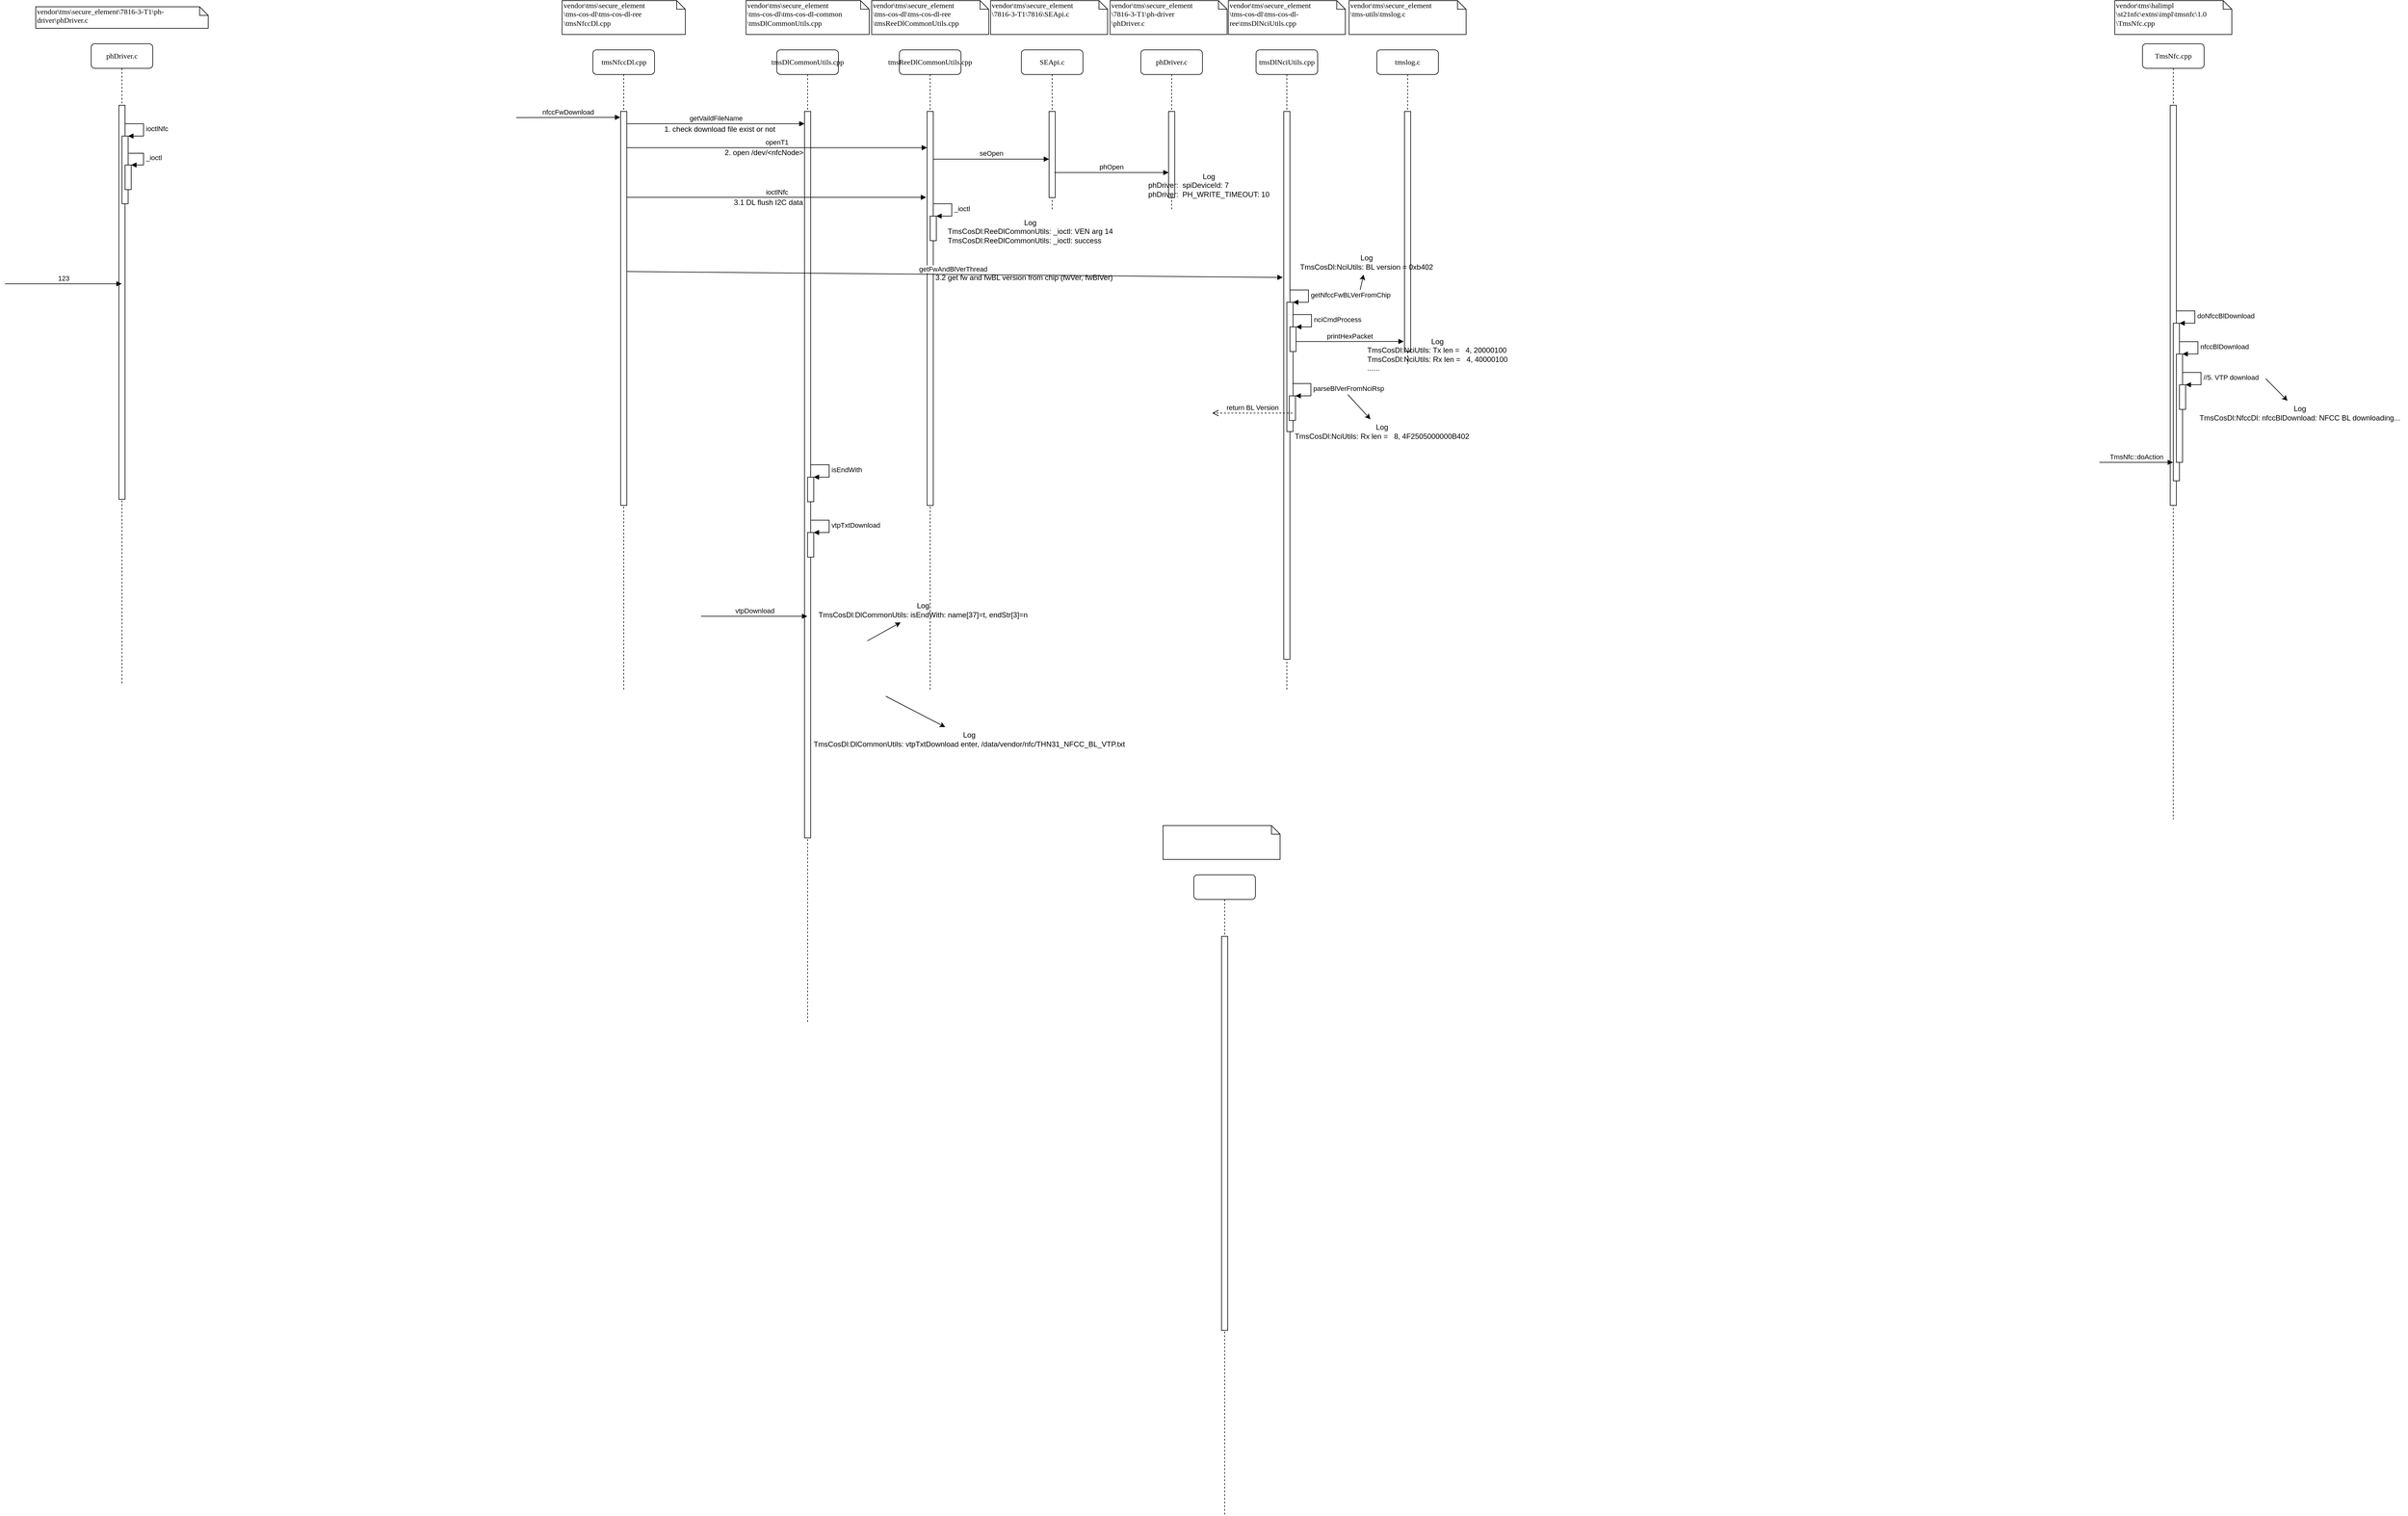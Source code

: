 <mxfile version="20.0.4" type="github">
  <diagram name="Page-1" id="13e1069c-82ec-6db2-03f1-153e76fe0fe0">
    <mxGraphModel dx="3253" dy="1420" grid="1" gridSize="10" guides="1" tooltips="1" connect="1" arrows="1" fold="1" page="1" pageScale="1" pageWidth="1100" pageHeight="850" background="none" math="0" shadow="0">
      <root>
        <mxCell id="0" />
        <mxCell id="1" parent="0" />
        <mxCell id="6wgtEtR7sXNdbjSEoORC-17" value="tmslog.c" style="shape=umlLifeline;perimeter=lifelinePerimeter;whiteSpace=wrap;html=1;container=1;collapsible=0;recursiveResize=0;outlineConnect=0;rounded=1;shadow=0;comic=0;labelBackgroundColor=none;strokeWidth=1;fontFamily=Verdana;fontSize=12;align=center;" vertex="1" parent="1">
          <mxGeometry x="147" y="-200" width="100" height="510" as="geometry" />
        </mxCell>
        <mxCell id="6wgtEtR7sXNdbjSEoORC-18" value="" style="html=1;points=[];perimeter=orthogonalPerimeter;rounded=0;shadow=0;comic=0;labelBackgroundColor=none;strokeWidth=1;fontFamily=Verdana;fontSize=12;align=center;" vertex="1" parent="6wgtEtR7sXNdbjSEoORC-17">
          <mxGeometry x="45" y="100" width="10" height="390" as="geometry" />
        </mxCell>
        <mxCell id="6wgtEtR7sXNdbjSEoORC-83" value="&lt;span style=&quot;text-align: left;&quot;&gt;phDriver.c&lt;/span&gt;" style="shape=umlLifeline;perimeter=lifelinePerimeter;whiteSpace=wrap;html=1;container=1;collapsible=0;recursiveResize=0;outlineConnect=0;rounded=1;shadow=0;comic=0;labelBackgroundColor=none;strokeWidth=1;fontFamily=Verdana;fontSize=12;align=center;" vertex="1" parent="1">
          <mxGeometry x="-236" y="-200" width="100" height="260" as="geometry" />
        </mxCell>
        <mxCell id="6wgtEtR7sXNdbjSEoORC-84" value="" style="html=1;points=[];perimeter=orthogonalPerimeter;rounded=0;shadow=0;comic=0;labelBackgroundColor=none;strokeWidth=1;fontFamily=Verdana;fontSize=12;align=center;" vertex="1" parent="6wgtEtR7sXNdbjSEoORC-83">
          <mxGeometry x="45" y="100" width="10" height="140" as="geometry" />
        </mxCell>
        <mxCell id="6wgtEtR7sXNdbjSEoORC-1" value="tmsReeDlCommonUtils.cpp" style="shape=umlLifeline;perimeter=lifelinePerimeter;whiteSpace=wrap;html=1;container=1;collapsible=0;recursiveResize=0;outlineConnect=0;rounded=1;shadow=0;comic=0;labelBackgroundColor=none;strokeWidth=1;fontFamily=Verdana;fontSize=12;align=center;" vertex="1" parent="1">
          <mxGeometry x="-628" y="-200" width="100" height="1040" as="geometry" />
        </mxCell>
        <mxCell id="6wgtEtR7sXNdbjSEoORC-2" value="" style="html=1;points=[];perimeter=orthogonalPerimeter;rounded=0;shadow=0;comic=0;labelBackgroundColor=none;strokeWidth=1;fontFamily=Verdana;fontSize=12;align=center;" vertex="1" parent="6wgtEtR7sXNdbjSEoORC-1">
          <mxGeometry x="45" y="100" width="10" height="640" as="geometry" />
        </mxCell>
        <mxCell id="6wgtEtR7sXNdbjSEoORC-88" value="" style="html=1;points=[];perimeter=orthogonalPerimeter;" vertex="1" parent="6wgtEtR7sXNdbjSEoORC-1">
          <mxGeometry x="50" y="270" width="10" height="40" as="geometry" />
        </mxCell>
        <mxCell id="6wgtEtR7sXNdbjSEoORC-89" value="_ioctl" style="edgeStyle=orthogonalEdgeStyle;html=1;align=left;spacingLeft=2;endArrow=block;rounded=0;entryX=1;entryY=0;" edge="1" target="6wgtEtR7sXNdbjSEoORC-88" parent="6wgtEtR7sXNdbjSEoORC-1">
          <mxGeometry relative="1" as="geometry">
            <mxPoint x="55" y="250" as="sourcePoint" />
            <Array as="points">
              <mxPoint x="85" y="250" />
            </Array>
          </mxGeometry>
        </mxCell>
        <mxCell id="6wgtEtR7sXNdbjSEoORC-60" value="&lt;span style=&quot;text-align: left;&quot;&gt;SEApi.c&lt;/span&gt;" style="shape=umlLifeline;perimeter=lifelinePerimeter;whiteSpace=wrap;html=1;container=1;collapsible=0;recursiveResize=0;outlineConnect=0;rounded=1;shadow=0;comic=0;labelBackgroundColor=none;strokeWidth=1;fontFamily=Verdana;fontSize=12;align=center;" vertex="1" parent="1">
          <mxGeometry x="-430" y="-200" width="100" height="260" as="geometry" />
        </mxCell>
        <mxCell id="6wgtEtR7sXNdbjSEoORC-61" value="" style="html=1;points=[];perimeter=orthogonalPerimeter;rounded=0;shadow=0;comic=0;labelBackgroundColor=none;strokeWidth=1;fontFamily=Verdana;fontSize=12;align=center;" vertex="1" parent="6wgtEtR7sXNdbjSEoORC-60">
          <mxGeometry x="45" y="100" width="10" height="140" as="geometry" />
        </mxCell>
        <mxCell id="6wgtEtR7sXNdbjSEoORC-37" value="tmsDlCommonUtils.cpp" style="shape=umlLifeline;perimeter=lifelinePerimeter;whiteSpace=wrap;html=1;container=1;collapsible=0;recursiveResize=0;outlineConnect=0;rounded=1;shadow=0;comic=0;labelBackgroundColor=none;strokeWidth=1;fontFamily=Verdana;fontSize=12;align=center;" vertex="1" parent="1">
          <mxGeometry x="-827" y="-200" width="100" height="1580" as="geometry" />
        </mxCell>
        <mxCell id="6wgtEtR7sXNdbjSEoORC-38" value="" style="html=1;points=[];perimeter=orthogonalPerimeter;rounded=0;shadow=0;comic=0;labelBackgroundColor=none;strokeWidth=1;fontFamily=Verdana;fontSize=12;align=center;" vertex="1" parent="6wgtEtR7sXNdbjSEoORC-37">
          <mxGeometry x="45" y="100" width="10" height="1180" as="geometry" />
        </mxCell>
        <mxCell id="6wgtEtR7sXNdbjSEoORC-39" value="" style="html=1;points=[];perimeter=orthogonalPerimeter;" vertex="1" parent="6wgtEtR7sXNdbjSEoORC-37">
          <mxGeometry x="50" y="694" width="10" height="40" as="geometry" />
        </mxCell>
        <mxCell id="6wgtEtR7sXNdbjSEoORC-40" value="isEndWith" style="edgeStyle=orthogonalEdgeStyle;html=1;align=left;spacingLeft=2;endArrow=block;rounded=0;entryX=1;entryY=0;" edge="1" parent="6wgtEtR7sXNdbjSEoORC-37" target="6wgtEtR7sXNdbjSEoORC-39">
          <mxGeometry relative="1" as="geometry">
            <mxPoint x="55" y="674" as="sourcePoint" />
            <Array as="points">
              <mxPoint x="85" y="674" />
            </Array>
          </mxGeometry>
        </mxCell>
        <mxCell id="6wgtEtR7sXNdbjSEoORC-41" value="" style="html=1;points=[];perimeter=orthogonalPerimeter;" vertex="1" parent="6wgtEtR7sXNdbjSEoORC-37">
          <mxGeometry x="50" y="784" width="10" height="40" as="geometry" />
        </mxCell>
        <mxCell id="6wgtEtR7sXNdbjSEoORC-42" value="vtpTxtDownload" style="edgeStyle=orthogonalEdgeStyle;html=1;align=left;spacingLeft=2;endArrow=block;rounded=0;entryX=1;entryY=0;" edge="1" parent="6wgtEtR7sXNdbjSEoORC-37" target="6wgtEtR7sXNdbjSEoORC-41">
          <mxGeometry relative="1" as="geometry">
            <mxPoint x="55" y="764" as="sourcePoint" />
            <Array as="points">
              <mxPoint x="85" y="764" />
            </Array>
          </mxGeometry>
        </mxCell>
        <mxCell id="Ku6d6TWkNU5Iu4rAbxKe-6" value="&lt;span style=&quot;text-align: left;&quot;&gt;getFwAndBlVerThread&lt;/span&gt;" style="html=1;verticalAlign=bottom;endArrow=block;rounded=0;entryX=-0.171;entryY=0.303;entryDx=0;entryDy=0;entryPerimeter=0;" parent="6wgtEtR7sXNdbjSEoORC-37" edge="1" target="7baba1c4bc27f4b0-9">
          <mxGeometry width="80" relative="1" as="geometry">
            <mxPoint x="-248.5" y="360" as="sourcePoint" />
            <mxPoint x="131" y="360" as="targetPoint" />
          </mxGeometry>
        </mxCell>
        <mxCell id="7baba1c4bc27f4b0-2" value="TmsNfc.cpp" style="shape=umlLifeline;perimeter=lifelinePerimeter;whiteSpace=wrap;html=1;container=1;collapsible=0;recursiveResize=0;outlineConnect=0;rounded=1;shadow=0;comic=0;labelBackgroundColor=none;strokeWidth=1;fontFamily=Verdana;fontSize=12;align=center;" parent="1" vertex="1">
          <mxGeometry x="1390" y="-210" width="100" height="1260" as="geometry" />
        </mxCell>
        <mxCell id="7baba1c4bc27f4b0-10" value="" style="html=1;points=[];perimeter=orthogonalPerimeter;rounded=0;shadow=0;comic=0;labelBackgroundColor=none;strokeWidth=1;fontFamily=Verdana;fontSize=12;align=center;" parent="7baba1c4bc27f4b0-2" vertex="1">
          <mxGeometry x="45" y="100" width="10" height="650" as="geometry" />
        </mxCell>
        <mxCell id="Ku6d6TWkNU5Iu4rAbxKe-25" value="" style="html=1;points=[];perimeter=orthogonalPerimeter;" parent="7baba1c4bc27f4b0-2" vertex="1">
          <mxGeometry x="50" y="454" width="10" height="256" as="geometry" />
        </mxCell>
        <mxCell id="Ku6d6TWkNU5Iu4rAbxKe-26" value="doNfccBlDownload" style="edgeStyle=orthogonalEdgeStyle;html=1;align=left;spacingLeft=2;endArrow=block;rounded=0;entryX=1;entryY=0;" parent="7baba1c4bc27f4b0-2" target="Ku6d6TWkNU5Iu4rAbxKe-25" edge="1">
          <mxGeometry relative="1" as="geometry">
            <mxPoint x="55" y="434" as="sourcePoint" />
            <Array as="points">
              <mxPoint x="85" y="434" />
            </Array>
          </mxGeometry>
        </mxCell>
        <mxCell id="Ku6d6TWkNU5Iu4rAbxKe-27" value="" style="html=1;points=[];perimeter=orthogonalPerimeter;" parent="7baba1c4bc27f4b0-2" vertex="1">
          <mxGeometry x="55" y="504" width="10" height="176" as="geometry" />
        </mxCell>
        <mxCell id="Ku6d6TWkNU5Iu4rAbxKe-28" value="nfccBlDownload" style="edgeStyle=orthogonalEdgeStyle;html=1;align=left;spacingLeft=2;endArrow=block;rounded=0;entryX=1;entryY=0;" parent="7baba1c4bc27f4b0-2" target="Ku6d6TWkNU5Iu4rAbxKe-27" edge="1">
          <mxGeometry relative="1" as="geometry">
            <mxPoint x="60" y="484" as="sourcePoint" />
            <Array as="points">
              <mxPoint x="90" y="484" />
            </Array>
          </mxGeometry>
        </mxCell>
        <mxCell id="Ku6d6TWkNU5Iu4rAbxKe-20" value="" style="html=1;points=[];perimeter=orthogonalPerimeter;" parent="7baba1c4bc27f4b0-2" vertex="1">
          <mxGeometry x="60" y="554" width="10" height="40" as="geometry" />
        </mxCell>
        <mxCell id="Ku6d6TWkNU5Iu4rAbxKe-21" value="//5. VTP download" style="edgeStyle=orthogonalEdgeStyle;html=1;align=left;spacingLeft=2;endArrow=block;rounded=0;entryX=1;entryY=0;" parent="7baba1c4bc27f4b0-2" target="Ku6d6TWkNU5Iu4rAbxKe-20" edge="1">
          <mxGeometry relative="1" as="geometry">
            <mxPoint x="65" y="534" as="sourcePoint" />
            <Array as="points">
              <mxPoint x="95" y="534" />
            </Array>
          </mxGeometry>
        </mxCell>
        <mxCell id="Ku6d6TWkNU5Iu4rAbxKe-23" value="" style="endArrow=classic;html=1;rounded=0;" parent="7baba1c4bc27f4b0-2" target="Ku6d6TWkNU5Iu4rAbxKe-22" edge="1">
          <mxGeometry width="50" height="50" relative="1" as="geometry">
            <mxPoint x="200" y="544" as="sourcePoint" />
            <mxPoint x="318.75" y="539" as="targetPoint" />
          </mxGeometry>
        </mxCell>
        <mxCell id="7baba1c4bc27f4b0-8" value="tmsDlNciUtils.cpp" style="shape=umlLifeline;perimeter=lifelinePerimeter;whiteSpace=wrap;html=1;container=1;collapsible=0;recursiveResize=0;outlineConnect=0;rounded=1;shadow=0;comic=0;labelBackgroundColor=none;strokeWidth=1;fontFamily=Verdana;fontSize=12;align=center;" parent="1" vertex="1">
          <mxGeometry x="-49" y="-200" width="100" height="1040" as="geometry" />
        </mxCell>
        <mxCell id="7baba1c4bc27f4b0-9" value="" style="html=1;points=[];perimeter=orthogonalPerimeter;rounded=0;shadow=0;comic=0;labelBackgroundColor=none;strokeWidth=1;fontFamily=Verdana;fontSize=12;align=center;" parent="7baba1c4bc27f4b0-8" vertex="1">
          <mxGeometry x="45" y="100" width="10" height="890" as="geometry" />
        </mxCell>
        <mxCell id="6wgtEtR7sXNdbjSEoORC-92" value="" style="html=1;points=[];perimeter=orthogonalPerimeter;" vertex="1" parent="7baba1c4bc27f4b0-8">
          <mxGeometry x="50" y="410" width="10" height="210" as="geometry" />
        </mxCell>
        <mxCell id="6wgtEtR7sXNdbjSEoORC-93" value="getNfccFwBLVerFromChip" style="edgeStyle=orthogonalEdgeStyle;html=1;align=left;spacingLeft=2;endArrow=block;rounded=0;entryX=1;entryY=0;" edge="1" target="6wgtEtR7sXNdbjSEoORC-92" parent="7baba1c4bc27f4b0-8">
          <mxGeometry relative="1" as="geometry">
            <mxPoint x="55" y="390" as="sourcePoint" />
            <Array as="points">
              <mxPoint x="85" y="390" />
            </Array>
          </mxGeometry>
        </mxCell>
        <mxCell id="6wgtEtR7sXNdbjSEoORC-94" value="" style="html=1;points=[];perimeter=orthogonalPerimeter;" vertex="1" parent="7baba1c4bc27f4b0-8">
          <mxGeometry x="55" y="450" width="10" height="40" as="geometry" />
        </mxCell>
        <mxCell id="6wgtEtR7sXNdbjSEoORC-95" value="nciCmdProcess" style="edgeStyle=orthogonalEdgeStyle;html=1;align=left;spacingLeft=2;endArrow=block;rounded=0;entryX=1;entryY=0;" edge="1" target="6wgtEtR7sXNdbjSEoORC-94" parent="7baba1c4bc27f4b0-8">
          <mxGeometry relative="1" as="geometry">
            <mxPoint x="60" y="430" as="sourcePoint" />
            <Array as="points">
              <mxPoint x="90" y="430" />
            </Array>
          </mxGeometry>
        </mxCell>
        <mxCell id="6wgtEtR7sXNdbjSEoORC-98" value="" style="html=1;points=[];perimeter=orthogonalPerimeter;" vertex="1" parent="7baba1c4bc27f4b0-8">
          <mxGeometry x="54" y="562" width="10" height="40" as="geometry" />
        </mxCell>
        <mxCell id="6wgtEtR7sXNdbjSEoORC-99" value="parseBlVerFromNciRsp" style="edgeStyle=orthogonalEdgeStyle;html=1;align=left;spacingLeft=2;endArrow=block;rounded=0;entryX=1;entryY=0;" edge="1" target="6wgtEtR7sXNdbjSEoORC-98" parent="7baba1c4bc27f4b0-8">
          <mxGeometry relative="1" as="geometry">
            <mxPoint x="59" y="542" as="sourcePoint" />
            <Array as="points">
              <mxPoint x="89" y="542" />
            </Array>
          </mxGeometry>
        </mxCell>
        <mxCell id="Ku6d6TWkNU5Iu4rAbxKe-1" value="tmsNfccDl.cpp" style="shape=umlLifeline;perimeter=lifelinePerimeter;whiteSpace=wrap;html=1;container=1;collapsible=0;recursiveResize=0;outlineConnect=0;rounded=1;shadow=0;comic=0;labelBackgroundColor=none;strokeWidth=1;fontFamily=Verdana;fontSize=12;align=center;" parent="1" vertex="1">
          <mxGeometry x="-1125.5" y="-200" width="100" height="1040" as="geometry" />
        </mxCell>
        <mxCell id="Ku6d6TWkNU5Iu4rAbxKe-2" value="" style="html=1;points=[];perimeter=orthogonalPerimeter;rounded=0;shadow=0;comic=0;labelBackgroundColor=none;strokeWidth=1;fontFamily=Verdana;fontSize=12;align=center;" parent="Ku6d6TWkNU5Iu4rAbxKe-1" vertex="1">
          <mxGeometry x="45" y="100" width="10" height="640" as="geometry" />
        </mxCell>
        <mxCell id="Ku6d6TWkNU5Iu4rAbxKe-9" value="nfccFwDownload" style="html=1;verticalAlign=bottom;endArrow=block;rounded=0;entryX=-0.062;entryY=0.015;entryDx=0;entryDy=0;entryPerimeter=0;" parent="Ku6d6TWkNU5Iu4rAbxKe-1" edge="1" target="Ku6d6TWkNU5Iu4rAbxKe-2">
          <mxGeometry width="80" relative="1" as="geometry">
            <mxPoint x="-124.5" y="110" as="sourcePoint" />
            <mxPoint x="35.5" y="110" as="targetPoint" />
          </mxGeometry>
        </mxCell>
        <object label="getVaildFileName" id="6wgtEtR7sXNdbjSEoORC-49">
          <mxCell style="html=1;verticalAlign=bottom;endArrow=block;rounded=0;" edge="1" parent="Ku6d6TWkNU5Iu4rAbxKe-1">
            <mxGeometry width="80" relative="1" as="geometry">
              <mxPoint x="55" y="120" as="sourcePoint" />
              <mxPoint x="343.5" y="120" as="targetPoint" />
            </mxGeometry>
          </mxCell>
        </object>
        <mxCell id="Ku6d6TWkNU5Iu4rAbxKe-15" value="return BL Version" style="html=1;verticalAlign=bottom;endArrow=open;dashed=1;endSize=8;rounded=0;exitX=0.5;exitY=0.7;exitDx=0;exitDy=0;exitPerimeter=0;" parent="1" source="6wgtEtR7sXNdbjSEoORC-98" edge="1">
          <mxGeometry relative="1" as="geometry">
            <mxPoint x="10" y="390" as="sourcePoint" />
            <mxPoint x="-120" y="390" as="targetPoint" />
          </mxGeometry>
        </mxCell>
        <mxCell id="Ku6d6TWkNU5Iu4rAbxKe-16" value="Log&lt;br&gt;TmsCosDl:NciUtils: Rx len =&amp;nbsp; &amp;nbsp;8, 4F2505000000B402" style="text;html=1;resizable=0;autosize=1;align=center;verticalAlign=middle;points=[];fillColor=none;strokeColor=none;rounded=0;" parent="1" vertex="1">
          <mxGeometry y="400" width="310" height="40" as="geometry" />
        </mxCell>
        <mxCell id="Ku6d6TWkNU5Iu4rAbxKe-17" value="Log&lt;br&gt;TmsCosDl:NciUtils: BL version = 0xb402" style="text;html=1;resizable=0;autosize=1;align=center;verticalAlign=middle;points=[];fillColor=none;strokeColor=none;rounded=0;" parent="1" vertex="1">
          <mxGeometry x="10" y="125" width="240" height="40" as="geometry" />
        </mxCell>
        <mxCell id="Ku6d6TWkNU5Iu4rAbxKe-18" value="" style="endArrow=classic;html=1;rounded=0;" parent="1" target="Ku6d6TWkNU5Iu4rAbxKe-16" edge="1">
          <mxGeometry width="50" height="50" relative="1" as="geometry">
            <mxPoint x="100" y="360" as="sourcePoint" />
            <mxPoint x="240" y="650" as="targetPoint" />
          </mxGeometry>
        </mxCell>
        <mxCell id="Ku6d6TWkNU5Iu4rAbxKe-19" value="" style="endArrow=classic;html=1;rounded=0;" parent="1" target="Ku6d6TWkNU5Iu4rAbxKe-17" edge="1">
          <mxGeometry width="50" height="50" relative="1" as="geometry">
            <mxPoint x="120" y="190" as="sourcePoint" />
            <mxPoint x="235" y="610" as="targetPoint" />
          </mxGeometry>
        </mxCell>
        <mxCell id="Ku6d6TWkNU5Iu4rAbxKe-22" value="Log&lt;br&gt;TmsCosDl:NfccDl: nfccBlDownload: NFCC BL downloading..." style="text;html=1;resizable=0;autosize=1;align=center;verticalAlign=middle;points=[];fillColor=none;strokeColor=none;rounded=0;" parent="1" vertex="1">
          <mxGeometry x="1470" y="370" width="350" height="40" as="geometry" />
        </mxCell>
        <mxCell id="Ku6d6TWkNU5Iu4rAbxKe-24" value="&lt;div style=&quot;text-align: left;&quot;&gt;&lt;span style=&quot;font-size: 11px;&quot;&gt;TmsNfc::doAction&lt;/span&gt;&lt;/div&gt;" style="html=1;verticalAlign=bottom;endArrow=block;rounded=0;" parent="1" target="7baba1c4bc27f4b0-2" edge="1">
          <mxGeometry width="80" relative="1" as="geometry">
            <mxPoint x="1320" y="470" as="sourcePoint" />
            <mxPoint x="1029.5" y="470" as="targetPoint" />
          </mxGeometry>
        </mxCell>
        <mxCell id="6wgtEtR7sXNdbjSEoORC-4" value="vendor\tms\secure_element&lt;br&gt;\tms-cos-dl\tms-cos-dl-ree&lt;br&gt;\tmsReeDlCommonUtils.cpp" style="shape=note;whiteSpace=wrap;html=1;size=14;verticalAlign=top;align=left;spacingTop=-6;rounded=0;shadow=0;comic=0;labelBackgroundColor=none;strokeWidth=1;fontFamily=Verdana;fontSize=12" vertex="1" parent="1">
          <mxGeometry x="-673" y="-280" width="190" height="55" as="geometry" />
        </mxCell>
        <mxCell id="6wgtEtR7sXNdbjSEoORC-16" value="Log&lt;br&gt;&lt;div style=&quot;text-align: left;&quot;&gt;&lt;span style=&quot;background-color: initial;&quot;&gt;TmsCosDl:NciUtils: Tx len =&amp;nbsp; &amp;nbsp;4, 20000100&lt;/span&gt;&lt;/div&gt;&lt;div style=&quot;text-align: left;&quot;&gt;&lt;span style=&quot;background-color: initial;&quot;&gt;TmsCosDl:NciUtils: Rx len =&amp;nbsp; &amp;nbsp;4, 40000100&lt;/span&gt;&lt;/div&gt;&lt;div style=&quot;text-align: left;&quot;&gt;&lt;span style=&quot;background-color: initial;&quot;&gt;......&lt;/span&gt;&lt;/div&gt;" style="text;html=1;resizable=0;autosize=1;align=center;verticalAlign=middle;points=[];fillColor=none;strokeColor=none;rounded=0;" vertex="1" parent="1">
          <mxGeometry x="120" y="260" width="250" height="70" as="geometry" />
        </mxCell>
        <mxCell id="6wgtEtR7sXNdbjSEoORC-29" value="&lt;span style=&quot;text-align: left;&quot;&gt;phDriver.c&lt;/span&gt;" style="shape=umlLifeline;perimeter=lifelinePerimeter;whiteSpace=wrap;html=1;container=1;collapsible=0;recursiveResize=0;outlineConnect=0;rounded=1;shadow=0;comic=0;labelBackgroundColor=none;strokeWidth=1;fontFamily=Verdana;fontSize=12;align=center;" vertex="1" parent="1">
          <mxGeometry x="-1940" y="-210" width="100" height="1040" as="geometry" />
        </mxCell>
        <mxCell id="6wgtEtR7sXNdbjSEoORC-30" value="" style="html=1;points=[];perimeter=orthogonalPerimeter;rounded=0;shadow=0;comic=0;labelBackgroundColor=none;strokeWidth=1;fontFamily=Verdana;fontSize=12;align=center;" vertex="1" parent="6wgtEtR7sXNdbjSEoORC-29">
          <mxGeometry x="45" y="100" width="10" height="640" as="geometry" />
        </mxCell>
        <mxCell id="6wgtEtR7sXNdbjSEoORC-31" value="" style="html=1;points=[];perimeter=orthogonalPerimeter;" vertex="1" parent="6wgtEtR7sXNdbjSEoORC-29">
          <mxGeometry x="50" y="150" width="10" height="110" as="geometry" />
        </mxCell>
        <mxCell id="6wgtEtR7sXNdbjSEoORC-32" value="ioctlNfc" style="edgeStyle=orthogonalEdgeStyle;html=1;align=left;spacingLeft=2;endArrow=block;rounded=0;entryX=1;entryY=0;" edge="1" parent="6wgtEtR7sXNdbjSEoORC-29" target="6wgtEtR7sXNdbjSEoORC-31">
          <mxGeometry relative="1" as="geometry">
            <mxPoint x="55" y="130" as="sourcePoint" />
            <Array as="points">
              <mxPoint x="85" y="130" />
            </Array>
          </mxGeometry>
        </mxCell>
        <mxCell id="6wgtEtR7sXNdbjSEoORC-33" value="" style="html=1;points=[];perimeter=orthogonalPerimeter;" vertex="1" parent="6wgtEtR7sXNdbjSEoORC-29">
          <mxGeometry x="55" y="197" width="10" height="40" as="geometry" />
        </mxCell>
        <mxCell id="6wgtEtR7sXNdbjSEoORC-34" value="_ioctl" style="edgeStyle=orthogonalEdgeStyle;html=1;align=left;spacingLeft=2;endArrow=block;rounded=0;entryX=1;entryY=0;exitX=1.086;exitY=0.254;exitDx=0;exitDy=0;exitPerimeter=0;" edge="1" parent="6wgtEtR7sXNdbjSEoORC-29" source="6wgtEtR7sXNdbjSEoORC-31" target="6wgtEtR7sXNdbjSEoORC-33">
          <mxGeometry relative="1" as="geometry">
            <mxPoint x="55" y="177" as="sourcePoint" />
            <Array as="points">
              <mxPoint x="85" y="178" />
              <mxPoint x="85" y="197" />
            </Array>
          </mxGeometry>
        </mxCell>
        <mxCell id="6wgtEtR7sXNdbjSEoORC-35" value="vendor\tms\secure_element\7816-3-T1\ph-driver\phDriver.c" style="shape=note;whiteSpace=wrap;html=1;size=14;verticalAlign=top;align=left;spacingTop=-6;rounded=0;shadow=0;comic=0;labelBackgroundColor=none;strokeWidth=1;fontFamily=Verdana;fontSize=12" vertex="1" parent="1">
          <mxGeometry x="-2030" y="-270" width="280" height="35" as="geometry" />
        </mxCell>
        <mxCell id="6wgtEtR7sXNdbjSEoORC-36" value="123" style="html=1;verticalAlign=bottom;endArrow=block;rounded=0;" edge="1" parent="1" target="6wgtEtR7sXNdbjSEoORC-29">
          <mxGeometry width="80" relative="1" as="geometry">
            <mxPoint x="-2080" y="180" as="sourcePoint" />
            <mxPoint x="-1970.5" y="180" as="targetPoint" />
          </mxGeometry>
        </mxCell>
        <mxCell id="6wgtEtR7sXNdbjSEoORC-43" value="vendor\tms\secure_element&lt;br&gt;\tms-cos-dl\tms-cos-dl-common&lt;br&gt;\tmsDlCommonUtils.cpp" style="shape=note;whiteSpace=wrap;html=1;size=14;verticalAlign=top;align=left;spacingTop=-6;rounded=0;shadow=0;comic=0;labelBackgroundColor=none;strokeWidth=1;fontFamily=Verdana;fontSize=12" vertex="1" parent="1">
          <mxGeometry x="-877" y="-280" width="200" height="55" as="geometry" />
        </mxCell>
        <mxCell id="6wgtEtR7sXNdbjSEoORC-44" value="vtpDownload" style="html=1;verticalAlign=bottom;endArrow=block;rounded=0;" edge="1" parent="1" target="6wgtEtR7sXNdbjSEoORC-37">
          <mxGeometry width="80" relative="1" as="geometry">
            <mxPoint x="-950" y="720" as="sourcePoint" />
            <mxPoint x="-870" y="720" as="targetPoint" />
          </mxGeometry>
        </mxCell>
        <mxCell id="6wgtEtR7sXNdbjSEoORC-45" value="Log&lt;br&gt;TmsCosDl:DlCommonUtils: isEndWith: name[37]=t, endStr[3]=n" style="text;html=1;resizable=0;autosize=1;align=center;verticalAlign=middle;points=[];fillColor=none;strokeColor=none;rounded=0;" vertex="1" parent="1">
          <mxGeometry x="-770" y="690" width="360" height="40" as="geometry" />
        </mxCell>
        <mxCell id="6wgtEtR7sXNdbjSEoORC-46" value="Log&lt;br&gt;TmsCosDl:DlCommonUtils: vtpTxtDownload enter, /data/vendor/nfc/THN31_NFCC_BL_VTP.txt" style="text;html=1;resizable=0;autosize=1;align=center;verticalAlign=middle;points=[];fillColor=none;strokeColor=none;rounded=0;" vertex="1" parent="1">
          <mxGeometry x="-780" y="900" width="530" height="40" as="geometry" />
        </mxCell>
        <mxCell id="6wgtEtR7sXNdbjSEoORC-47" value="" style="endArrow=classic;html=1;rounded=0;" edge="1" parent="1" target="6wgtEtR7sXNdbjSEoORC-45">
          <mxGeometry width="50" height="50" relative="1" as="geometry">
            <mxPoint x="-680" y="760" as="sourcePoint" />
            <mxPoint x="-570" y="730" as="targetPoint" />
          </mxGeometry>
        </mxCell>
        <mxCell id="6wgtEtR7sXNdbjSEoORC-48" value="" style="endArrow=classic;html=1;rounded=0;" edge="1" parent="1" target="6wgtEtR7sXNdbjSEoORC-46">
          <mxGeometry width="50" height="50" relative="1" as="geometry">
            <mxPoint x="-650" y="850" as="sourcePoint" />
            <mxPoint x="-576" y="820" as="targetPoint" />
          </mxGeometry>
        </mxCell>
        <mxCell id="6wgtEtR7sXNdbjSEoORC-50" value="1. check download file exist or not" style="text;html=1;resizable=0;autosize=1;align=center;verticalAlign=middle;points=[];fillColor=none;strokeColor=none;rounded=0;" vertex="1" parent="1">
          <mxGeometry x="-1020" y="-86" width="200" height="30" as="geometry" />
        </mxCell>
        <mxCell id="6wgtEtR7sXNdbjSEoORC-51" value="openT1" style="html=1;verticalAlign=bottom;endArrow=block;rounded=0;entryX=-0.014;entryY=0.092;entryDx=0;entryDy=0;entryPerimeter=0;" edge="1" parent="1" source="Ku6d6TWkNU5Iu4rAbxKe-2" target="6wgtEtR7sXNdbjSEoORC-2">
          <mxGeometry width="80" relative="1" as="geometry">
            <mxPoint x="-1030" y="-40" as="sourcePoint" />
            <mxPoint x="-950" y="-40" as="targetPoint" />
          </mxGeometry>
        </mxCell>
        <mxCell id="6wgtEtR7sXNdbjSEoORC-52" value="2. open /dev/&amp;lt;nfcNode&amp;gt;" style="text;html=1;resizable=0;autosize=1;align=center;verticalAlign=middle;points=[];fillColor=none;strokeColor=none;rounded=0;" vertex="1" parent="1">
          <mxGeometry x="-923" y="-48" width="150" height="30" as="geometry" />
        </mxCell>
        <mxCell id="6wgtEtR7sXNdbjSEoORC-71" value="vendor\tms\secure_element&lt;br&gt;\7816-3-T1\7816\SEApi.c" style="shape=note;whiteSpace=wrap;html=1;size=14;verticalAlign=top;align=left;spacingTop=-6;rounded=0;shadow=0;comic=0;labelBackgroundColor=none;strokeWidth=1;fontFamily=Verdana;fontSize=12" vertex="1" parent="1">
          <mxGeometry x="-480" y="-280" width="190" height="55" as="geometry" />
        </mxCell>
        <mxCell id="6wgtEtR7sXNdbjSEoORC-72" value="vendor\tms\secure_element&lt;br&gt;\tms-cos-dl\tms-cos-dl-ree&lt;br&gt;\tmsNfccDl.cpp" style="shape=note;whiteSpace=wrap;html=1;size=14;verticalAlign=top;align=left;spacingTop=-6;rounded=0;shadow=0;comic=0;labelBackgroundColor=none;strokeWidth=1;fontFamily=Verdana;fontSize=12" vertex="1" parent="1">
          <mxGeometry x="-1175.5" y="-280" width="200" height="55" as="geometry" />
        </mxCell>
        <mxCell id="6wgtEtR7sXNdbjSEoORC-73" value="vendor\tms\secure_element&lt;br&gt;\tms-cos-dl\tms-cos-dl-ree\tmsDlNciUtils.cpp" style="shape=note;whiteSpace=wrap;html=1;size=14;verticalAlign=top;align=left;spacingTop=-6;rounded=0;shadow=0;comic=0;labelBackgroundColor=none;strokeWidth=1;fontFamily=Verdana;fontSize=12" vertex="1" parent="1">
          <mxGeometry x="-94" y="-280" width="190" height="55" as="geometry" />
        </mxCell>
        <mxCell id="6wgtEtR7sXNdbjSEoORC-74" value="vendor\tms\halimpl&lt;br&gt;\st21nfc\extns\impl\tmsnfc\1.0&lt;br&gt;\TmsNfc.cpp" style="shape=note;whiteSpace=wrap;html=1;size=14;verticalAlign=top;align=left;spacingTop=-6;rounded=0;shadow=0;comic=0;labelBackgroundColor=none;strokeWidth=1;fontFamily=Verdana;fontSize=12" vertex="1" parent="1">
          <mxGeometry x="1345" y="-280" width="190" height="55" as="geometry" />
        </mxCell>
        <mxCell id="6wgtEtR7sXNdbjSEoORC-79" value="" style="shape=umlLifeline;perimeter=lifelinePerimeter;whiteSpace=wrap;html=1;container=1;collapsible=0;recursiveResize=0;outlineConnect=0;rounded=1;shadow=0;comic=0;labelBackgroundColor=none;strokeWidth=1;fontFamily=Verdana;fontSize=12;align=center;" vertex="1" parent="1">
          <mxGeometry x="-150" y="1140" width="100" height="1040" as="geometry" />
        </mxCell>
        <mxCell id="6wgtEtR7sXNdbjSEoORC-80" value="" style="html=1;points=[];perimeter=orthogonalPerimeter;rounded=0;shadow=0;comic=0;labelBackgroundColor=none;strokeWidth=1;fontFamily=Verdana;fontSize=12;align=center;" vertex="1" parent="6wgtEtR7sXNdbjSEoORC-79">
          <mxGeometry x="45" y="100" width="10" height="640" as="geometry" />
        </mxCell>
        <mxCell id="6wgtEtR7sXNdbjSEoORC-81" value="" style="shape=note;whiteSpace=wrap;html=1;size=14;verticalAlign=top;align=left;spacingTop=-6;rounded=0;shadow=0;comic=0;labelBackgroundColor=none;strokeWidth=1;fontFamily=Verdana;fontSize=12" vertex="1" parent="1">
          <mxGeometry x="-200" y="1060" width="190" height="55" as="geometry" />
        </mxCell>
        <mxCell id="6wgtEtR7sXNdbjSEoORC-82" value="vendor\tms\secure_element&lt;br&gt;\7816-3-T1\ph-driver&lt;br&gt;\phDriver.c" style="shape=note;whiteSpace=wrap;html=1;size=14;verticalAlign=top;align=left;spacingTop=-6;rounded=0;shadow=0;comic=0;labelBackgroundColor=none;strokeWidth=1;fontFamily=Verdana;fontSize=12" vertex="1" parent="1">
          <mxGeometry x="-286" y="-280" width="190" height="55" as="geometry" />
        </mxCell>
        <mxCell id="6wgtEtR7sXNdbjSEoORC-85" value="phOpen" style="html=1;verticalAlign=bottom;endArrow=block;rounded=0;exitX=0.892;exitY=0.157;exitDx=0;exitDy=0;exitPerimeter=0;" edge="1" parent="1">
          <mxGeometry width="80" relative="1" as="geometry">
            <mxPoint x="-376.08" y="-0.73" as="sourcePoint" />
            <mxPoint x="-191" y="-0.73" as="targetPoint" />
          </mxGeometry>
        </mxCell>
        <mxCell id="6wgtEtR7sXNdbjSEoORC-87" value="ioctlNfc" style="html=1;verticalAlign=bottom;endArrow=block;rounded=0;entryX=-0.16;entryY=0.218;entryDx=0;entryDy=0;entryPerimeter=0;" edge="1" parent="1" source="Ku6d6TWkNU5Iu4rAbxKe-2" target="6wgtEtR7sXNdbjSEoORC-2">
          <mxGeometry width="80" relative="1" as="geometry">
            <mxPoint x="-950" y="40" as="sourcePoint" />
            <mxPoint x="-870" y="40" as="targetPoint" />
          </mxGeometry>
        </mxCell>
        <mxCell id="6wgtEtR7sXNdbjSEoORC-10" value="Log&lt;br&gt;&lt;div style=&quot;text-align: left;&quot;&gt;&lt;span style=&quot;background-color: initial;&quot;&gt;TmsCosDl:ReeDlCommonUtils: _ioctl: VEN arg 14&lt;/span&gt;&lt;/div&gt;&lt;div style=&quot;text-align: left;&quot;&gt;&lt;span style=&quot;background-color: initial;&quot;&gt;TmsCosDl:ReeDlCommonUtils: _ioctl: success&lt;/span&gt;&lt;/div&gt;" style="text;html=1;resizable=0;autosize=1;align=center;verticalAlign=middle;points=[];fillColor=none;strokeColor=none;rounded=0;" vertex="1" parent="1">
          <mxGeometry x="-561" y="65" width="290" height="60" as="geometry" />
        </mxCell>
        <mxCell id="6wgtEtR7sXNdbjSEoORC-90" value="3.1 DL flush I2C data" style="text;html=1;resizable=0;autosize=1;align=center;verticalAlign=middle;points=[];fillColor=none;strokeColor=none;rounded=0;" vertex="1" parent="1">
          <mxGeometry x="-911" y="33" width="140" height="30" as="geometry" />
        </mxCell>
        <mxCell id="6wgtEtR7sXNdbjSEoORC-75" value="seOpen" style="html=1;verticalAlign=bottom;endArrow=block;rounded=0;exitX=0.942;exitY=0.121;exitDx=0;exitDy=0;exitPerimeter=0;" edge="1" parent="1" source="6wgtEtR7sXNdbjSEoORC-2" target="6wgtEtR7sXNdbjSEoORC-61">
          <mxGeometry width="80" relative="1" as="geometry">
            <mxPoint x="-560" y="-20" as="sourcePoint" />
            <mxPoint x="-350" y="-20" as="targetPoint" />
          </mxGeometry>
        </mxCell>
        <mxCell id="6wgtEtR7sXNdbjSEoORC-91" value="3.2 get fw and fwBL version from chip (fwVer, fwBlVer)" style="text;html=1;resizable=0;autosize=1;align=center;verticalAlign=middle;points=[];fillColor=none;strokeColor=none;rounded=0;" vertex="1" parent="1">
          <mxGeometry x="-581" y="155" width="310" height="30" as="geometry" />
        </mxCell>
        <mxCell id="6wgtEtR7sXNdbjSEoORC-96" value="&lt;span style=&quot;text-align: left;&quot;&gt;printHexPacket&lt;/span&gt;" style="html=1;verticalAlign=bottom;endArrow=block;rounded=0;entryX=-0.129;entryY=0.958;entryDx=0;entryDy=0;entryPerimeter=0;exitX=0.961;exitY=0.594;exitDx=0;exitDy=0;exitPerimeter=0;" edge="1" parent="1" source="6wgtEtR7sXNdbjSEoORC-94" target="6wgtEtR7sXNdbjSEoORC-18">
          <mxGeometry width="80" relative="1" as="geometry">
            <mxPoint x="105" y="263.94" as="sourcePoint" />
            <mxPoint x="260" y="264" as="targetPoint" />
          </mxGeometry>
        </mxCell>
        <mxCell id="6wgtEtR7sXNdbjSEoORC-97" value="vendor\tms\secure_element&lt;br&gt;\tms-utils\tmslog.c" style="shape=note;whiteSpace=wrap;html=1;size=14;verticalAlign=top;align=left;spacingTop=-6;rounded=0;shadow=0;comic=0;labelBackgroundColor=none;strokeWidth=1;fontFamily=Verdana;fontSize=12" vertex="1" parent="1">
          <mxGeometry x="102" y="-280" width="190" height="55" as="geometry" />
        </mxCell>
        <mxCell id="6wgtEtR7sXNdbjSEoORC-86" value="Log&lt;br&gt;&lt;div style=&quot;text-align: left;&quot;&gt;&lt;span style=&quot;background-color: initial;&quot;&gt;phDriver:&amp;nbsp; spiDeviceId: 7&lt;/span&gt;&lt;/div&gt;&lt;div style=&quot;text-align: left;&quot;&gt;&lt;span style=&quot;background-color: initial;&quot;&gt;phDriver:&amp;nbsp; PH_WRITE_TIMEOUT: 10&lt;/span&gt;&lt;/div&gt;" style="text;html=1;resizable=0;autosize=1;align=center;verticalAlign=middle;points=[];fillColor=none;strokeColor=none;rounded=0;" vertex="1" parent="1">
          <mxGeometry x="-236" y="-10" width="220" height="60" as="geometry" />
        </mxCell>
      </root>
    </mxGraphModel>
  </diagram>
</mxfile>

